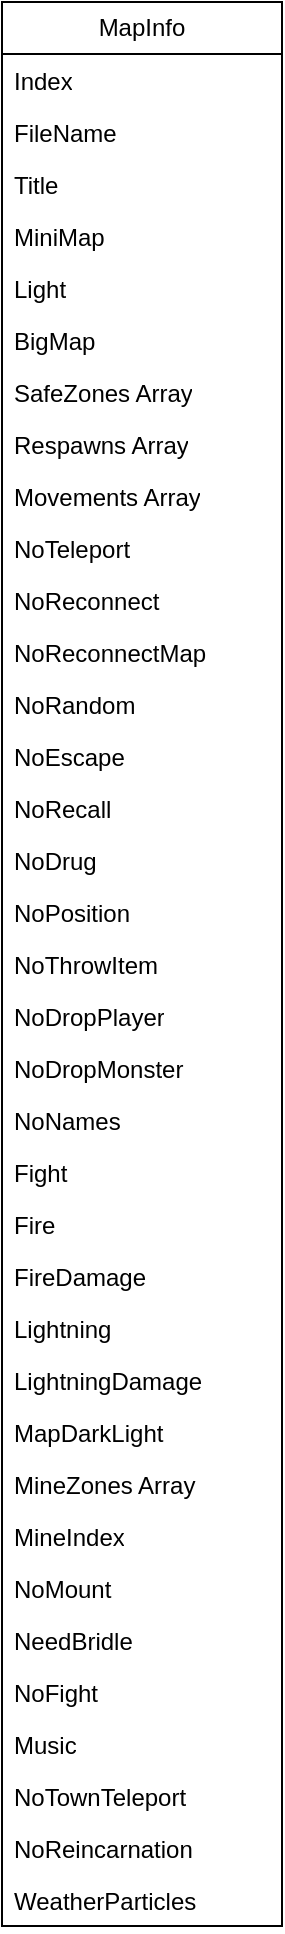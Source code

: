 <mxfile version="26.0.7">
  <diagram id="sVnFAiw_w3KVO2uo5VtV" name="Page-1">
    <mxGraphModel dx="3114" dy="1556" grid="0" gridSize="10" guides="1" tooltips="1" connect="1" arrows="1" fold="1" page="0" pageScale="1" pageWidth="827" pageHeight="1169" math="0" shadow="0">
      <root>
        <mxCell id="0" />
        <mxCell id="1" parent="0" />
        <mxCell id="kVbxjCe7D3FMZt1oPHiN-1" value="MapInfo" style="swimlane;fontStyle=0;childLayout=stackLayout;horizontal=1;startSize=26;fillColor=none;horizontalStack=0;resizeParent=1;resizeParentMax=0;resizeLast=0;collapsible=1;marginBottom=0;whiteSpace=wrap;html=1;" vertex="1" parent="1">
          <mxGeometry x="-492" y="-237" width="140" height="962" as="geometry" />
        </mxCell>
        <mxCell id="kVbxjCe7D3FMZt1oPHiN-2" value="Index" style="text;strokeColor=none;fillColor=none;align=left;verticalAlign=top;spacingLeft=4;spacingRight=4;overflow=hidden;rotatable=0;points=[[0,0.5],[1,0.5]];portConstraint=eastwest;whiteSpace=wrap;html=1;" vertex="1" parent="kVbxjCe7D3FMZt1oPHiN-1">
          <mxGeometry y="26" width="140" height="26" as="geometry" />
        </mxCell>
        <mxCell id="kVbxjCe7D3FMZt1oPHiN-3" value="FileName" style="text;strokeColor=none;fillColor=none;align=left;verticalAlign=top;spacingLeft=4;spacingRight=4;overflow=hidden;rotatable=0;points=[[0,0.5],[1,0.5]];portConstraint=eastwest;whiteSpace=wrap;html=1;" vertex="1" parent="kVbxjCe7D3FMZt1oPHiN-1">
          <mxGeometry y="52" width="140" height="26" as="geometry" />
        </mxCell>
        <mxCell id="kVbxjCe7D3FMZt1oPHiN-4" value="Title" style="text;strokeColor=none;fillColor=none;align=left;verticalAlign=top;spacingLeft=4;spacingRight=4;overflow=hidden;rotatable=0;points=[[0,0.5],[1,0.5]];portConstraint=eastwest;whiteSpace=wrap;html=1;" vertex="1" parent="kVbxjCe7D3FMZt1oPHiN-1">
          <mxGeometry y="78" width="140" height="26" as="geometry" />
        </mxCell>
        <mxCell id="kVbxjCe7D3FMZt1oPHiN-7" value="MiniMap" style="text;strokeColor=none;fillColor=none;align=left;verticalAlign=top;spacingLeft=4;spacingRight=4;overflow=hidden;rotatable=0;points=[[0,0.5],[1,0.5]];portConstraint=eastwest;whiteSpace=wrap;html=1;" vertex="1" parent="kVbxjCe7D3FMZt1oPHiN-1">
          <mxGeometry y="104" width="140" height="26" as="geometry" />
        </mxCell>
        <mxCell id="kVbxjCe7D3FMZt1oPHiN-8" value="Light" style="text;strokeColor=none;fillColor=none;align=left;verticalAlign=top;spacingLeft=4;spacingRight=4;overflow=hidden;rotatable=0;points=[[0,0.5],[1,0.5]];portConstraint=eastwest;whiteSpace=wrap;html=1;" vertex="1" parent="kVbxjCe7D3FMZt1oPHiN-1">
          <mxGeometry y="130" width="140" height="26" as="geometry" />
        </mxCell>
        <mxCell id="kVbxjCe7D3FMZt1oPHiN-9" value="BigMap" style="text;strokeColor=none;fillColor=none;align=left;verticalAlign=top;spacingLeft=4;spacingRight=4;overflow=hidden;rotatable=0;points=[[0,0.5],[1,0.5]];portConstraint=eastwest;whiteSpace=wrap;html=1;" vertex="1" parent="kVbxjCe7D3FMZt1oPHiN-1">
          <mxGeometry y="156" width="140" height="26" as="geometry" />
        </mxCell>
        <mxCell id="kVbxjCe7D3FMZt1oPHiN-10" value="SafeZones Array" style="text;strokeColor=none;fillColor=none;align=left;verticalAlign=top;spacingLeft=4;spacingRight=4;overflow=hidden;rotatable=0;points=[[0,0.5],[1,0.5]];portConstraint=eastwest;whiteSpace=wrap;html=1;" vertex="1" parent="kVbxjCe7D3FMZt1oPHiN-1">
          <mxGeometry y="182" width="140" height="26" as="geometry" />
        </mxCell>
        <mxCell id="kVbxjCe7D3FMZt1oPHiN-11" value="Respawns Array" style="text;strokeColor=none;fillColor=none;align=left;verticalAlign=top;spacingLeft=4;spacingRight=4;overflow=hidden;rotatable=0;points=[[0,0.5],[1,0.5]];portConstraint=eastwest;whiteSpace=wrap;html=1;" vertex="1" parent="kVbxjCe7D3FMZt1oPHiN-1">
          <mxGeometry y="208" width="140" height="26" as="geometry" />
        </mxCell>
        <mxCell id="kVbxjCe7D3FMZt1oPHiN-12" value="Movements Array" style="text;strokeColor=none;fillColor=none;align=left;verticalAlign=top;spacingLeft=4;spacingRight=4;overflow=hidden;rotatable=0;points=[[0,0.5],[1,0.5]];portConstraint=eastwest;whiteSpace=wrap;html=1;" vertex="1" parent="kVbxjCe7D3FMZt1oPHiN-1">
          <mxGeometry y="234" width="140" height="26" as="geometry" />
        </mxCell>
        <mxCell id="kVbxjCe7D3FMZt1oPHiN-13" value="NoTeleport" style="text;strokeColor=none;fillColor=none;align=left;verticalAlign=top;spacingLeft=4;spacingRight=4;overflow=hidden;rotatable=0;points=[[0,0.5],[1,0.5]];portConstraint=eastwest;whiteSpace=wrap;html=1;" vertex="1" parent="kVbxjCe7D3FMZt1oPHiN-1">
          <mxGeometry y="260" width="140" height="26" as="geometry" />
        </mxCell>
        <mxCell id="kVbxjCe7D3FMZt1oPHiN-14" value="NoReconnect" style="text;strokeColor=none;fillColor=none;align=left;verticalAlign=top;spacingLeft=4;spacingRight=4;overflow=hidden;rotatable=0;points=[[0,0.5],[1,0.5]];portConstraint=eastwest;whiteSpace=wrap;html=1;" vertex="1" parent="kVbxjCe7D3FMZt1oPHiN-1">
          <mxGeometry y="286" width="140" height="26" as="geometry" />
        </mxCell>
        <mxCell id="kVbxjCe7D3FMZt1oPHiN-15" value="NoReconnectMap" style="text;strokeColor=none;fillColor=none;align=left;verticalAlign=top;spacingLeft=4;spacingRight=4;overflow=hidden;rotatable=0;points=[[0,0.5],[1,0.5]];portConstraint=eastwest;whiteSpace=wrap;html=1;" vertex="1" parent="kVbxjCe7D3FMZt1oPHiN-1">
          <mxGeometry y="312" width="140" height="26" as="geometry" />
        </mxCell>
        <mxCell id="kVbxjCe7D3FMZt1oPHiN-16" value="NoRandom" style="text;strokeColor=none;fillColor=none;align=left;verticalAlign=top;spacingLeft=4;spacingRight=4;overflow=hidden;rotatable=0;points=[[0,0.5],[1,0.5]];portConstraint=eastwest;whiteSpace=wrap;html=1;" vertex="1" parent="kVbxjCe7D3FMZt1oPHiN-1">
          <mxGeometry y="338" width="140" height="26" as="geometry" />
        </mxCell>
        <mxCell id="kVbxjCe7D3FMZt1oPHiN-17" value="NoEscape" style="text;strokeColor=none;fillColor=none;align=left;verticalAlign=top;spacingLeft=4;spacingRight=4;overflow=hidden;rotatable=0;points=[[0,0.5],[1,0.5]];portConstraint=eastwest;whiteSpace=wrap;html=1;" vertex="1" parent="kVbxjCe7D3FMZt1oPHiN-1">
          <mxGeometry y="364" width="140" height="26" as="geometry" />
        </mxCell>
        <mxCell id="kVbxjCe7D3FMZt1oPHiN-18" value="NoRecall" style="text;strokeColor=none;fillColor=none;align=left;verticalAlign=top;spacingLeft=4;spacingRight=4;overflow=hidden;rotatable=0;points=[[0,0.5],[1,0.5]];portConstraint=eastwest;whiteSpace=wrap;html=1;" vertex="1" parent="kVbxjCe7D3FMZt1oPHiN-1">
          <mxGeometry y="390" width="140" height="26" as="geometry" />
        </mxCell>
        <mxCell id="kVbxjCe7D3FMZt1oPHiN-19" value="NoDrug" style="text;strokeColor=none;fillColor=none;align=left;verticalAlign=top;spacingLeft=4;spacingRight=4;overflow=hidden;rotatable=0;points=[[0,0.5],[1,0.5]];portConstraint=eastwest;whiteSpace=wrap;html=1;" vertex="1" parent="kVbxjCe7D3FMZt1oPHiN-1">
          <mxGeometry y="416" width="140" height="26" as="geometry" />
        </mxCell>
        <mxCell id="kVbxjCe7D3FMZt1oPHiN-20" value="NoPosition" style="text;strokeColor=none;fillColor=none;align=left;verticalAlign=top;spacingLeft=4;spacingRight=4;overflow=hidden;rotatable=0;points=[[0,0.5],[1,0.5]];portConstraint=eastwest;whiteSpace=wrap;html=1;" vertex="1" parent="kVbxjCe7D3FMZt1oPHiN-1">
          <mxGeometry y="442" width="140" height="26" as="geometry" />
        </mxCell>
        <mxCell id="kVbxjCe7D3FMZt1oPHiN-21" value="NoThrowItem" style="text;strokeColor=none;fillColor=none;align=left;verticalAlign=top;spacingLeft=4;spacingRight=4;overflow=hidden;rotatable=0;points=[[0,0.5],[1,0.5]];portConstraint=eastwest;whiteSpace=wrap;html=1;" vertex="1" parent="kVbxjCe7D3FMZt1oPHiN-1">
          <mxGeometry y="468" width="140" height="26" as="geometry" />
        </mxCell>
        <mxCell id="kVbxjCe7D3FMZt1oPHiN-22" value="NoDropPlayer" style="text;strokeColor=none;fillColor=none;align=left;verticalAlign=top;spacingLeft=4;spacingRight=4;overflow=hidden;rotatable=0;points=[[0,0.5],[1,0.5]];portConstraint=eastwest;whiteSpace=wrap;html=1;" vertex="1" parent="kVbxjCe7D3FMZt1oPHiN-1">
          <mxGeometry y="494" width="140" height="26" as="geometry" />
        </mxCell>
        <mxCell id="kVbxjCe7D3FMZt1oPHiN-23" value="NoDropMonster" style="text;strokeColor=none;fillColor=none;align=left;verticalAlign=top;spacingLeft=4;spacingRight=4;overflow=hidden;rotatable=0;points=[[0,0.5],[1,0.5]];portConstraint=eastwest;whiteSpace=wrap;html=1;" vertex="1" parent="kVbxjCe7D3FMZt1oPHiN-1">
          <mxGeometry y="520" width="140" height="26" as="geometry" />
        </mxCell>
        <mxCell id="kVbxjCe7D3FMZt1oPHiN-24" value="NoNames" style="text;strokeColor=none;fillColor=none;align=left;verticalAlign=top;spacingLeft=4;spacingRight=4;overflow=hidden;rotatable=0;points=[[0,0.5],[1,0.5]];portConstraint=eastwest;whiteSpace=wrap;html=1;" vertex="1" parent="kVbxjCe7D3FMZt1oPHiN-1">
          <mxGeometry y="546" width="140" height="26" as="geometry" />
        </mxCell>
        <mxCell id="kVbxjCe7D3FMZt1oPHiN-25" value="Fight" style="text;strokeColor=none;fillColor=none;align=left;verticalAlign=top;spacingLeft=4;spacingRight=4;overflow=hidden;rotatable=0;points=[[0,0.5],[1,0.5]];portConstraint=eastwest;whiteSpace=wrap;html=1;" vertex="1" parent="kVbxjCe7D3FMZt1oPHiN-1">
          <mxGeometry y="572" width="140" height="26" as="geometry" />
        </mxCell>
        <mxCell id="kVbxjCe7D3FMZt1oPHiN-26" value="Fire" style="text;strokeColor=none;fillColor=none;align=left;verticalAlign=top;spacingLeft=4;spacingRight=4;overflow=hidden;rotatable=0;points=[[0,0.5],[1,0.5]];portConstraint=eastwest;whiteSpace=wrap;html=1;" vertex="1" parent="kVbxjCe7D3FMZt1oPHiN-1">
          <mxGeometry y="598" width="140" height="26" as="geometry" />
        </mxCell>
        <mxCell id="kVbxjCe7D3FMZt1oPHiN-27" value="FireDamage" style="text;strokeColor=none;fillColor=none;align=left;verticalAlign=top;spacingLeft=4;spacingRight=4;overflow=hidden;rotatable=0;points=[[0,0.5],[1,0.5]];portConstraint=eastwest;whiteSpace=wrap;html=1;" vertex="1" parent="kVbxjCe7D3FMZt1oPHiN-1">
          <mxGeometry y="624" width="140" height="26" as="geometry" />
        </mxCell>
        <mxCell id="kVbxjCe7D3FMZt1oPHiN-28" value="Lightning" style="text;strokeColor=none;fillColor=none;align=left;verticalAlign=top;spacingLeft=4;spacingRight=4;overflow=hidden;rotatable=0;points=[[0,0.5],[1,0.5]];portConstraint=eastwest;whiteSpace=wrap;html=1;" vertex="1" parent="kVbxjCe7D3FMZt1oPHiN-1">
          <mxGeometry y="650" width="140" height="26" as="geometry" />
        </mxCell>
        <mxCell id="kVbxjCe7D3FMZt1oPHiN-29" value="LightningDamage" style="text;strokeColor=none;fillColor=none;align=left;verticalAlign=top;spacingLeft=4;spacingRight=4;overflow=hidden;rotatable=0;points=[[0,0.5],[1,0.5]];portConstraint=eastwest;whiteSpace=wrap;html=1;" vertex="1" parent="kVbxjCe7D3FMZt1oPHiN-1">
          <mxGeometry y="676" width="140" height="26" as="geometry" />
        </mxCell>
        <mxCell id="kVbxjCe7D3FMZt1oPHiN-30" value="MapDarkLight" style="text;strokeColor=none;fillColor=none;align=left;verticalAlign=top;spacingLeft=4;spacingRight=4;overflow=hidden;rotatable=0;points=[[0,0.5],[1,0.5]];portConstraint=eastwest;whiteSpace=wrap;html=1;" vertex="1" parent="kVbxjCe7D3FMZt1oPHiN-1">
          <mxGeometry y="702" width="140" height="26" as="geometry" />
        </mxCell>
        <mxCell id="kVbxjCe7D3FMZt1oPHiN-31" value="MineZones Array" style="text;strokeColor=none;fillColor=none;align=left;verticalAlign=top;spacingLeft=4;spacingRight=4;overflow=hidden;rotatable=0;points=[[0,0.5],[1,0.5]];portConstraint=eastwest;whiteSpace=wrap;html=1;" vertex="1" parent="kVbxjCe7D3FMZt1oPHiN-1">
          <mxGeometry y="728" width="140" height="26" as="geometry" />
        </mxCell>
        <mxCell id="kVbxjCe7D3FMZt1oPHiN-32" value="MineIndex" style="text;strokeColor=none;fillColor=none;align=left;verticalAlign=top;spacingLeft=4;spacingRight=4;overflow=hidden;rotatable=0;points=[[0,0.5],[1,0.5]];portConstraint=eastwest;whiteSpace=wrap;html=1;" vertex="1" parent="kVbxjCe7D3FMZt1oPHiN-1">
          <mxGeometry y="754" width="140" height="26" as="geometry" />
        </mxCell>
        <mxCell id="kVbxjCe7D3FMZt1oPHiN-33" value="NoMount" style="text;strokeColor=none;fillColor=none;align=left;verticalAlign=top;spacingLeft=4;spacingRight=4;overflow=hidden;rotatable=0;points=[[0,0.5],[1,0.5]];portConstraint=eastwest;whiteSpace=wrap;html=1;" vertex="1" parent="kVbxjCe7D3FMZt1oPHiN-1">
          <mxGeometry y="780" width="140" height="26" as="geometry" />
        </mxCell>
        <mxCell id="kVbxjCe7D3FMZt1oPHiN-34" value="NeedBridle" style="text;strokeColor=none;fillColor=none;align=left;verticalAlign=top;spacingLeft=4;spacingRight=4;overflow=hidden;rotatable=0;points=[[0,0.5],[1,0.5]];portConstraint=eastwest;whiteSpace=wrap;html=1;" vertex="1" parent="kVbxjCe7D3FMZt1oPHiN-1">
          <mxGeometry y="806" width="140" height="26" as="geometry" />
        </mxCell>
        <mxCell id="kVbxjCe7D3FMZt1oPHiN-35" value="NoFight" style="text;strokeColor=none;fillColor=none;align=left;verticalAlign=top;spacingLeft=4;spacingRight=4;overflow=hidden;rotatable=0;points=[[0,0.5],[1,0.5]];portConstraint=eastwest;whiteSpace=wrap;html=1;" vertex="1" parent="kVbxjCe7D3FMZt1oPHiN-1">
          <mxGeometry y="832" width="140" height="26" as="geometry" />
        </mxCell>
        <mxCell id="kVbxjCe7D3FMZt1oPHiN-36" value="Music" style="text;strokeColor=none;fillColor=none;align=left;verticalAlign=top;spacingLeft=4;spacingRight=4;overflow=hidden;rotatable=0;points=[[0,0.5],[1,0.5]];portConstraint=eastwest;whiteSpace=wrap;html=1;" vertex="1" parent="kVbxjCe7D3FMZt1oPHiN-1">
          <mxGeometry y="858" width="140" height="26" as="geometry" />
        </mxCell>
        <mxCell id="kVbxjCe7D3FMZt1oPHiN-37" value="NoTownTeleport" style="text;strokeColor=none;fillColor=none;align=left;verticalAlign=top;spacingLeft=4;spacingRight=4;overflow=hidden;rotatable=0;points=[[0,0.5],[1,0.5]];portConstraint=eastwest;whiteSpace=wrap;html=1;" vertex="1" parent="kVbxjCe7D3FMZt1oPHiN-1">
          <mxGeometry y="884" width="140" height="26" as="geometry" />
        </mxCell>
        <mxCell id="kVbxjCe7D3FMZt1oPHiN-38" value="NoReincarnation" style="text;strokeColor=none;fillColor=none;align=left;verticalAlign=top;spacingLeft=4;spacingRight=4;overflow=hidden;rotatable=0;points=[[0,0.5],[1,0.5]];portConstraint=eastwest;whiteSpace=wrap;html=1;" vertex="1" parent="kVbxjCe7D3FMZt1oPHiN-1">
          <mxGeometry y="910" width="140" height="26" as="geometry" />
        </mxCell>
        <mxCell id="kVbxjCe7D3FMZt1oPHiN-39" value="WeatherParticles" style="text;strokeColor=none;fillColor=none;align=left;verticalAlign=top;spacingLeft=4;spacingRight=4;overflow=hidden;rotatable=0;points=[[0,0.5],[1,0.5]];portConstraint=eastwest;whiteSpace=wrap;html=1;" vertex="1" parent="kVbxjCe7D3FMZt1oPHiN-1">
          <mxGeometry y="936" width="140" height="26" as="geometry" />
        </mxCell>
      </root>
    </mxGraphModel>
  </diagram>
</mxfile>
